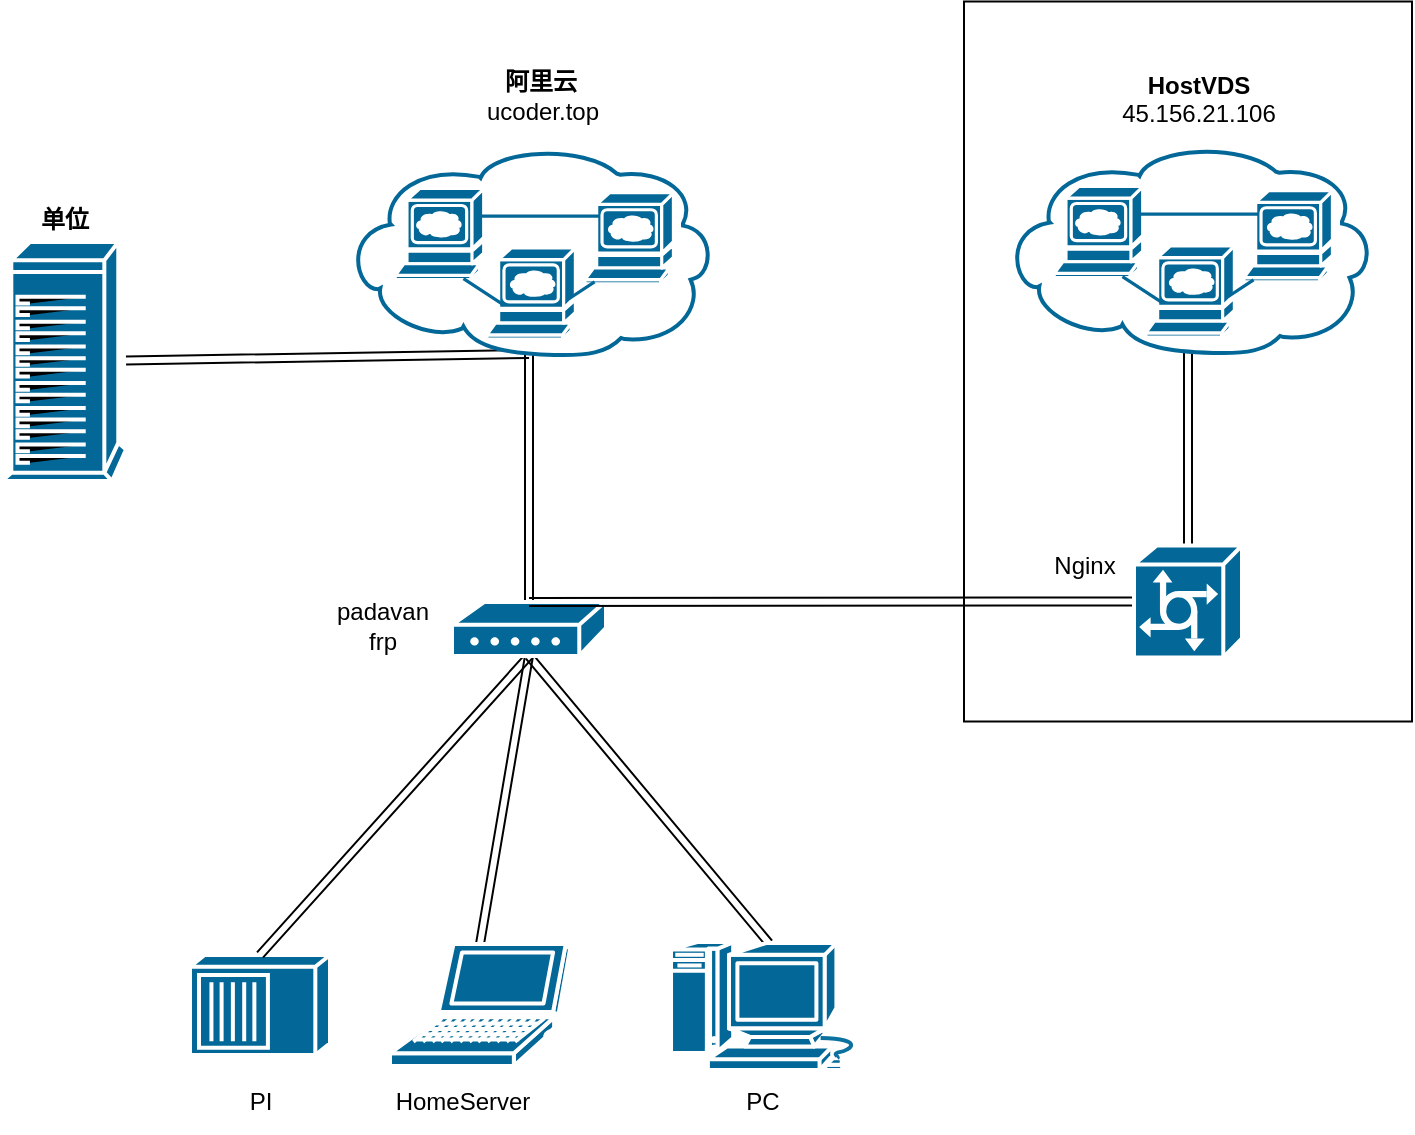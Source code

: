 <mxfile version="20.6.0" type="github">
  <diagram id="6a731a19-8d31-9384-78a2-239565b7b9f0" name="Page-1">
    <mxGraphModel dx="1138" dy="603" grid="1" gridSize="10" guides="1" tooltips="1" connect="1" arrows="1" fold="1" page="1" pageScale="1" pageWidth="827" pageHeight="1169" background="none" math="0" shadow="0">
      <root>
        <mxCell id="0" />
        <mxCell id="1" parent="0" />
        <mxCell id="JwWuuTNPsB-g5wLQrk5u-2287" value="" style="whiteSpace=wrap;html=1;" vertex="1" parent="1">
          <mxGeometry x="501" y="9.75" width="224" height="360" as="geometry" />
        </mxCell>
        <mxCell id="JwWuuTNPsB-g5wLQrk5u-2273" style="edgeStyle=none;shape=link;rounded=0;orthogonalLoop=1;jettySize=auto;html=1;exitX=0.5;exitY=0;exitDx=0;exitDy=0;exitPerimeter=0;entryX=0.5;entryY=1;entryDx=0;entryDy=0;entryPerimeter=0;" edge="1" parent="1" source="JwWuuTNPsB-g5wLQrk5u-2259" target="JwWuuTNPsB-g5wLQrk5u-2270">
          <mxGeometry relative="1" as="geometry" />
        </mxCell>
        <mxCell id="JwWuuTNPsB-g5wLQrk5u-2259" value="" style="shape=mxgraph.cisco.computers_and_peripherals.laptop;sketch=0;html=1;pointerEvents=1;dashed=0;fillColor=#036897;strokeColor=#ffffff;strokeWidth=2;verticalLabelPosition=bottom;verticalAlign=top;align=center;outlineConnect=0;" vertex="1" parent="1">
          <mxGeometry x="214" y="481" width="90" height="61" as="geometry" />
        </mxCell>
        <mxCell id="JwWuuTNPsB-g5wLQrk5u-2263" value="" style="shape=mxgraph.cisco.computers_and_peripherals.ibm_tower;sketch=0;html=1;pointerEvents=1;dashed=0;fillColor=#036897;strokeColor=#ffffff;strokeWidth=2;verticalLabelPosition=bottom;verticalAlign=top;align=center;outlineConnect=0;" vertex="1" parent="1">
          <mxGeometry x="20" y="130" width="62" height="119.5" as="geometry" />
        </mxCell>
        <mxCell id="JwWuuTNPsB-g5wLQrk5u-2268" style="rounded=0;orthogonalLoop=1;jettySize=auto;html=1;exitX=0.5;exitY=0.99;exitDx=0;exitDy=0;exitPerimeter=0;shape=link;" edge="1" parent="1" source="JwWuuTNPsB-g5wLQrk5u-2264" target="JwWuuTNPsB-g5wLQrk5u-2263">
          <mxGeometry relative="1" as="geometry" />
        </mxCell>
        <mxCell id="JwWuuTNPsB-g5wLQrk5u-2271" style="shape=link;rounded=0;orthogonalLoop=1;jettySize=auto;html=1;exitX=0.5;exitY=0.99;exitDx=0;exitDy=0;exitPerimeter=0;entryX=0.5;entryY=0;entryDx=0;entryDy=0;entryPerimeter=0;" edge="1" parent="1" source="JwWuuTNPsB-g5wLQrk5u-2264" target="JwWuuTNPsB-g5wLQrk5u-2270">
          <mxGeometry relative="1" as="geometry" />
        </mxCell>
        <mxCell id="JwWuuTNPsB-g5wLQrk5u-2264" value="" style="shape=mxgraph.cisco.storage.web_cluster;sketch=0;html=1;pointerEvents=1;dashed=0;fillColor=#036897;strokeColor=#ffffff;strokeWidth=2;verticalLabelPosition=bottom;verticalAlign=top;align=center;outlineConnect=0;" vertex="1" parent="1">
          <mxGeometry x="190.5" y="81" width="186" height="106" as="geometry" />
        </mxCell>
        <mxCell id="JwWuuTNPsB-g5wLQrk5u-2265" value="" style="shape=mxgraph.cisco.hubs_and_gateways.hub;sketch=0;html=1;pointerEvents=1;dashed=0;fillColor=#036897;strokeColor=#ffffff;strokeWidth=2;verticalLabelPosition=bottom;verticalAlign=top;align=center;outlineConnect=0;" vertex="1" parent="1">
          <mxGeometry x="114" y="486.5" width="70" height="50" as="geometry" />
        </mxCell>
        <mxCell id="JwWuuTNPsB-g5wLQrk5u-2276" style="edgeStyle=none;shape=link;rounded=0;orthogonalLoop=1;jettySize=auto;html=1;exitX=0.5;exitY=0.99;exitDx=0;exitDy=0;exitPerimeter=0;entryX=0.5;entryY=0;entryDx=0;entryDy=0;entryPerimeter=0;" edge="1" parent="1" source="JwWuuTNPsB-g5wLQrk5u-2266" target="JwWuuTNPsB-g5wLQrk5u-2275">
          <mxGeometry relative="1" as="geometry" />
        </mxCell>
        <mxCell id="JwWuuTNPsB-g5wLQrk5u-2266" value="" style="shape=mxgraph.cisco.storage.web_cluster;sketch=0;html=1;pointerEvents=1;dashed=0;fillColor=#036897;strokeColor=#ffffff;strokeWidth=2;verticalLabelPosition=bottom;verticalAlign=top;align=center;outlineConnect=0;" vertex="1" parent="1">
          <mxGeometry x="520" y="80" width="186" height="106" as="geometry" />
        </mxCell>
        <mxCell id="JwWuuTNPsB-g5wLQrk5u-2274" style="edgeStyle=none;shape=link;rounded=0;orthogonalLoop=1;jettySize=auto;html=1;exitX=0.5;exitY=0.01;exitDx=0;exitDy=0;exitPerimeter=0;entryX=0.5;entryY=1;entryDx=0;entryDy=0;entryPerimeter=0;" edge="1" parent="1" source="JwWuuTNPsB-g5wLQrk5u-2267" target="JwWuuTNPsB-g5wLQrk5u-2270">
          <mxGeometry relative="1" as="geometry" />
        </mxCell>
        <mxCell id="JwWuuTNPsB-g5wLQrk5u-2267" value="" style="shape=mxgraph.cisco.computers_and_peripherals.macintosh;sketch=0;html=1;pointerEvents=1;dashed=0;fillColor=#036897;strokeColor=#ffffff;strokeWidth=2;verticalLabelPosition=bottom;verticalAlign=top;align=center;outlineConnect=0;" vertex="1" parent="1">
          <mxGeometry x="354" y="480" width="99" height="64" as="geometry" />
        </mxCell>
        <mxCell id="JwWuuTNPsB-g5wLQrk5u-2272" style="edgeStyle=none;shape=link;rounded=0;orthogonalLoop=1;jettySize=auto;html=1;exitX=0.5;exitY=1;exitDx=0;exitDy=0;exitPerimeter=0;entryX=0.5;entryY=0;entryDx=0;entryDy=0;entryPerimeter=0;" edge="1" parent="1" source="JwWuuTNPsB-g5wLQrk5u-2270" target="JwWuuTNPsB-g5wLQrk5u-2265">
          <mxGeometry relative="1" as="geometry" />
        </mxCell>
        <mxCell id="JwWuuTNPsB-g5wLQrk5u-2270" value="" style="shape=mxgraph.cisco.modems_and_phones.modem;sketch=0;html=1;pointerEvents=1;dashed=0;fillColor=#036897;strokeColor=#ffffff;strokeWidth=2;verticalLabelPosition=bottom;verticalAlign=top;align=center;outlineConnect=0;" vertex="1" parent="1">
          <mxGeometry x="245" y="310" width="77" height="27" as="geometry" />
        </mxCell>
        <mxCell id="JwWuuTNPsB-g5wLQrk5u-2277" style="edgeStyle=none;shape=link;rounded=0;orthogonalLoop=1;jettySize=auto;html=1;exitX=0;exitY=0.5;exitDx=0;exitDy=0;exitPerimeter=0;entryX=0.5;entryY=0;entryDx=0;entryDy=0;entryPerimeter=0;" edge="1" parent="1" source="JwWuuTNPsB-g5wLQrk5u-2275" target="JwWuuTNPsB-g5wLQrk5u-2270">
          <mxGeometry relative="1" as="geometry" />
        </mxCell>
        <mxCell id="JwWuuTNPsB-g5wLQrk5u-2275" value="" style="shape=mxgraph.cisco.servers.communications_server;sketch=0;html=1;pointerEvents=1;dashed=0;fillColor=#036897;strokeColor=#ffffff;strokeWidth=2;verticalLabelPosition=bottom;verticalAlign=top;align=center;outlineConnect=0;" vertex="1" parent="1">
          <mxGeometry x="586" y="281.75" width="54" height="56" as="geometry" />
        </mxCell>
        <mxCell id="JwWuuTNPsB-g5wLQrk5u-2282" value="" style="group" vertex="1" connectable="0" parent="1">
          <mxGeometry x="250" y="35" width="80" height="45" as="geometry" />
        </mxCell>
        <mxCell id="JwWuuTNPsB-g5wLQrk5u-2279" value="阿里云" style="text;html=1;resizable=0;autosize=1;align=center;verticalAlign=middle;points=[];fillColor=none;strokeColor=none;rounded=0;fontStyle=1" vertex="1" parent="JwWuuTNPsB-g5wLQrk5u-2282">
          <mxGeometry x="8.5" width="60" height="30" as="geometry" />
        </mxCell>
        <mxCell id="JwWuuTNPsB-g5wLQrk5u-2281" value="ucoder.top" style="text;html=1;align=center;verticalAlign=middle;resizable=0;points=[];autosize=1;strokeColor=none;fillColor=none;" vertex="1" parent="JwWuuTNPsB-g5wLQrk5u-2282">
          <mxGeometry y="15" width="80" height="30" as="geometry" />
        </mxCell>
        <mxCell id="JwWuuTNPsB-g5wLQrk5u-2284" value="" style="group" vertex="1" connectable="0" parent="1">
          <mxGeometry x="568" y="37" width="100" height="44" as="geometry" />
        </mxCell>
        <mxCell id="JwWuuTNPsB-g5wLQrk5u-2280" value="HostVDS" style="text;html=1;resizable=0;autosize=1;align=center;verticalAlign=middle;points=[];fillColor=none;strokeColor=none;rounded=0;fontStyle=1" vertex="1" parent="JwWuuTNPsB-g5wLQrk5u-2284">
          <mxGeometry x="15" width="70" height="30" as="geometry" />
        </mxCell>
        <mxCell id="JwWuuTNPsB-g5wLQrk5u-2283" value="45.156.21.106" style="text;html=1;resizable=0;autosize=1;align=center;verticalAlign=middle;points=[];fillColor=none;strokeColor=none;rounded=0;" vertex="1" parent="JwWuuTNPsB-g5wLQrk5u-2284">
          <mxGeometry y="14" width="100" height="30" as="geometry" />
        </mxCell>
        <mxCell id="JwWuuTNPsB-g5wLQrk5u-2285" value="单位" style="text;html=1;align=center;verticalAlign=middle;resizable=0;points=[];autosize=1;strokeColor=none;fillColor=none;fontStyle=1" vertex="1" parent="1">
          <mxGeometry x="26" y="104" width="50" height="30" as="geometry" />
        </mxCell>
        <mxCell id="JwWuuTNPsB-g5wLQrk5u-2286" value="padavan&lt;br&gt;frp" style="text;html=1;align=center;verticalAlign=middle;resizable=0;points=[];autosize=1;strokeColor=none;fillColor=none;" vertex="1" parent="1">
          <mxGeometry x="175" y="302" width="70" height="40" as="geometry" />
        </mxCell>
        <mxCell id="JwWuuTNPsB-g5wLQrk5u-2288" value="Nginx" style="text;html=1;resizable=0;autosize=1;align=center;verticalAlign=middle;points=[];fillColor=none;strokeColor=none;rounded=0;" vertex="1" parent="1">
          <mxGeometry x="536" y="277" width="50" height="30" as="geometry" />
        </mxCell>
        <mxCell id="JwWuuTNPsB-g5wLQrk5u-2289" value="PI" style="text;html=1;resizable=0;autosize=1;align=center;verticalAlign=middle;points=[];fillColor=none;strokeColor=none;rounded=0;" vertex="1" parent="1">
          <mxGeometry x="134" y="545" width="30" height="30" as="geometry" />
        </mxCell>
        <mxCell id="JwWuuTNPsB-g5wLQrk5u-2290" value="HomeServer" style="text;html=1;resizable=0;autosize=1;align=center;verticalAlign=middle;points=[];fillColor=none;strokeColor=none;rounded=0;" vertex="1" parent="1">
          <mxGeometry x="205" y="545" width="90" height="30" as="geometry" />
        </mxCell>
        <mxCell id="JwWuuTNPsB-g5wLQrk5u-2291" value="PC" style="text;html=1;resizable=0;autosize=1;align=center;verticalAlign=middle;points=[];fillColor=none;strokeColor=none;rounded=0;" vertex="1" parent="1">
          <mxGeometry x="380" y="545" width="40" height="30" as="geometry" />
        </mxCell>
      </root>
    </mxGraphModel>
  </diagram>
</mxfile>
